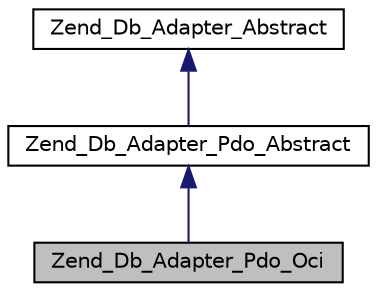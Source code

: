 digraph G
{
  edge [fontname="Helvetica",fontsize="10",labelfontname="Helvetica",labelfontsize="10"];
  node [fontname="Helvetica",fontsize="10",shape=record];
  Node1 [label="Zend_Db_Adapter_Pdo_Oci",height=0.2,width=0.4,color="black", fillcolor="grey75", style="filled" fontcolor="black"];
  Node2 -> Node1 [dir="back",color="midnightblue",fontsize="10",style="solid",fontname="Helvetica"];
  Node2 [label="Zend_Db_Adapter_Pdo_Abstract",height=0.2,width=0.4,color="black", fillcolor="white", style="filled",URL="$class_zend___db___adapter___pdo___abstract.html"];
  Node3 -> Node2 [dir="back",color="midnightblue",fontsize="10",style="solid",fontname="Helvetica"];
  Node3 [label="Zend_Db_Adapter_Abstract",height=0.2,width=0.4,color="black", fillcolor="white", style="filled",URL="$class_zend___db___adapter___abstract.html"];
}
